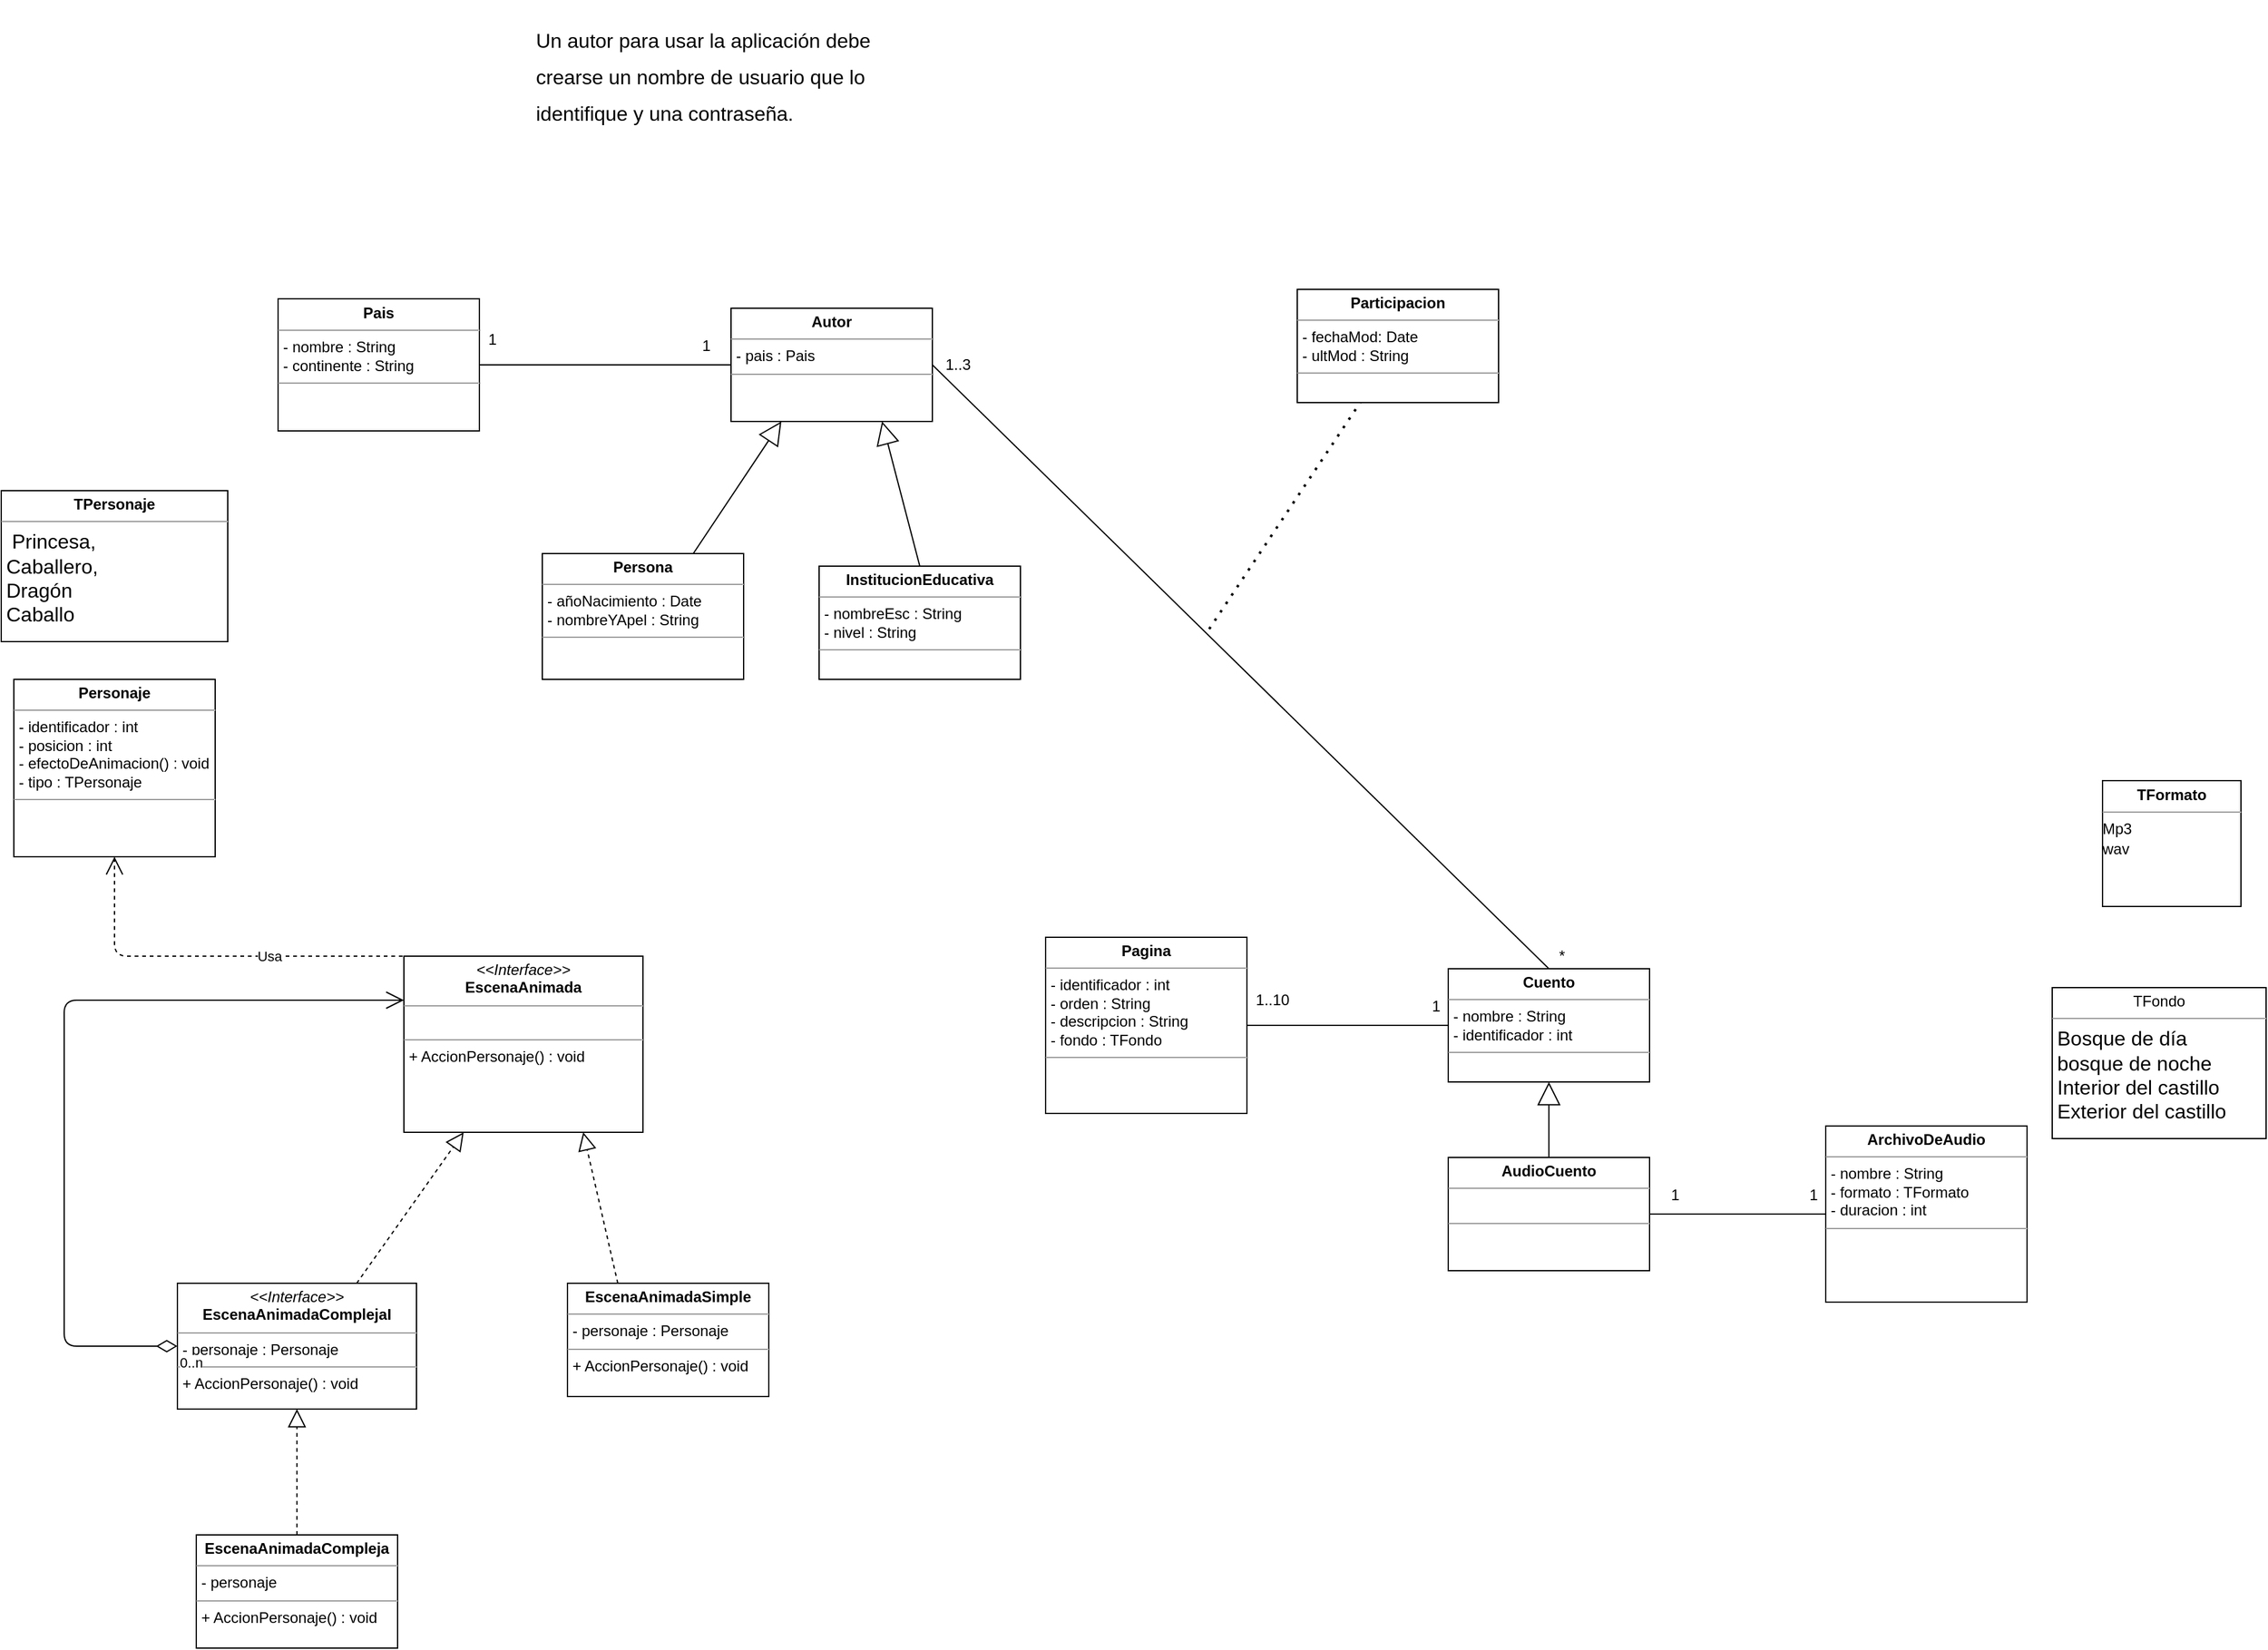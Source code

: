 <mxfile version="14.7.4" type="github">
  <diagram name="Page-1" id="c4acf3e9-155e-7222-9cf6-157b1a14988f">
    <mxGraphModel dx="1991" dy="1949" grid="1" gridSize="10" guides="1" tooltips="1" connect="1" arrows="1" fold="1" page="1" pageScale="1" pageWidth="850" pageHeight="1100" background="none" math="0" shadow="0">
      <root>
        <mxCell id="0" />
        <mxCell id="1" parent="0" />
        <mxCell id="IhCgR8m7eoDteuUtVqSt-2" value="&lt;p style=&quot;margin: 0px ; margin-top: 4px ; text-align: center&quot;&gt;&lt;b&gt;Cuento&lt;/b&gt;&lt;/p&gt;&lt;hr size=&quot;1&quot;&gt;&lt;p style=&quot;margin: 0px ; margin-left: 4px&quot;&gt;- nombre : String&lt;/p&gt;&lt;p style=&quot;margin: 0px ; margin-left: 4px&quot;&gt;- identificador : int&lt;/p&gt;&lt;hr size=&quot;1&quot;&gt;&lt;p style=&quot;margin: 0px ; margin-left: 4px&quot;&gt;&lt;br&gt;&lt;/p&gt;" style="verticalAlign=top;align=left;overflow=fill;fontSize=12;fontFamily=Helvetica;html=1;" vertex="1" parent="1">
          <mxGeometry x="780" y="230" width="160" height="90" as="geometry" />
        </mxCell>
        <mxCell id="IhCgR8m7eoDteuUtVqSt-3" value="&lt;p style=&quot;margin: 0px ; margin-top: 4px ; text-align: center&quot;&gt;&lt;b&gt;AudioCuento&lt;/b&gt;&lt;/p&gt;&lt;hr size=&quot;1&quot;&gt;&lt;p style=&quot;margin: 0px ; margin-left: 4px&quot;&gt;&lt;br&gt;&lt;/p&gt;&lt;hr size=&quot;1&quot;&gt;&lt;p style=&quot;margin: 0px ; margin-left: 4px&quot;&gt;&lt;br&gt;&lt;/p&gt;" style="verticalAlign=top;align=left;overflow=fill;fontSize=12;fontFamily=Helvetica;html=1;" vertex="1" parent="1">
          <mxGeometry x="780" y="380" width="160" height="90" as="geometry" />
        </mxCell>
        <mxCell id="IhCgR8m7eoDteuUtVqSt-4" value="&lt;p style=&quot;margin: 0px ; margin-top: 4px ; text-align: center&quot;&gt;&lt;b&gt;TFormato&lt;/b&gt;&lt;/p&gt;&lt;hr size=&quot;1&quot;&gt;&lt;div style=&quot;height: 2px&quot;&gt;Mp3&lt;/div&gt;&lt;div style=&quot;height: 2px&quot;&gt;&lt;br&gt;&lt;/div&gt;&lt;div style=&quot;height: 2px&quot;&gt;&lt;br&gt;&lt;/div&gt;&lt;div style=&quot;height: 2px&quot;&gt;&lt;br&gt;&lt;/div&gt;&lt;div style=&quot;height: 2px&quot;&gt;&lt;br&gt;&lt;/div&gt;&lt;div style=&quot;height: 2px&quot;&gt;&lt;br&gt;&lt;/div&gt;&lt;div style=&quot;height: 2px&quot;&gt;&lt;br&gt;&lt;/div&gt;&lt;div style=&quot;height: 2px&quot;&gt;&lt;br&gt;&lt;/div&gt;&lt;div style=&quot;height: 2px&quot;&gt;wav&lt;/div&gt;" style="verticalAlign=top;align=left;overflow=fill;fontSize=12;fontFamily=Helvetica;html=1;" vertex="1" parent="1">
          <mxGeometry x="1300" y="80.5" width="110" height="100" as="geometry" />
        </mxCell>
        <mxCell id="IhCgR8m7eoDteuUtVqSt-5" value="" style="endArrow=block;endSize=16;endFill=0;html=1;entryX=0.5;entryY=1;entryDx=0;entryDy=0;exitX=0.5;exitY=0;exitDx=0;exitDy=0;" edge="1" parent="1" source="IhCgR8m7eoDteuUtVqSt-3" target="IhCgR8m7eoDteuUtVqSt-2">
          <mxGeometry width="160" relative="1" as="geometry">
            <mxPoint x="650" y="215" as="sourcePoint" />
            <mxPoint x="810" y="215" as="targetPoint" />
          </mxGeometry>
        </mxCell>
        <mxCell id="IhCgR8m7eoDteuUtVqSt-6" value="&lt;p style=&quot;margin: 0px ; margin-top: 4px ; text-align: center&quot;&gt;&lt;b&gt;ArchivoDeAudio&lt;/b&gt;&lt;/p&gt;&lt;hr size=&quot;1&quot;&gt;&lt;p style=&quot;margin: 0px ; margin-left: 4px&quot;&gt;- nombre : String&lt;/p&gt;&lt;p style=&quot;margin: 0px ; margin-left: 4px&quot;&gt;- formato : TFormato&lt;/p&gt;&lt;p style=&quot;margin: 0px ; margin-left: 4px&quot;&gt;- duracion : int&lt;/p&gt;&lt;hr size=&quot;1&quot;&gt;&lt;p style=&quot;margin: 0px ; margin-left: 4px&quot;&gt;&lt;br&gt;&lt;/p&gt;" style="verticalAlign=top;align=left;overflow=fill;fontSize=12;fontFamily=Helvetica;html=1;" vertex="1" parent="1">
          <mxGeometry x="1080" y="355" width="160" height="140" as="geometry" />
        </mxCell>
        <mxCell id="IhCgR8m7eoDteuUtVqSt-7" value="" style="endArrow=none;html=1;exitX=1;exitY=0.5;exitDx=0;exitDy=0;entryX=0;entryY=0.5;entryDx=0;entryDy=0;" edge="1" parent="1" source="IhCgR8m7eoDteuUtVqSt-3" target="IhCgR8m7eoDteuUtVqSt-6">
          <mxGeometry width="50" height="50" relative="1" as="geometry">
            <mxPoint x="730" y="265" as="sourcePoint" />
            <mxPoint x="780" y="215" as="targetPoint" />
          </mxGeometry>
        </mxCell>
        <mxCell id="IhCgR8m7eoDteuUtVqSt-8" value="1" style="text;html=1;align=center;verticalAlign=middle;resizable=0;points=[];autosize=1;strokeColor=none;" vertex="1" parent="1">
          <mxGeometry x="950" y="400" width="20" height="20" as="geometry" />
        </mxCell>
        <mxCell id="IhCgR8m7eoDteuUtVqSt-9" value="1" style="text;html=1;align=center;verticalAlign=middle;resizable=0;points=[];autosize=1;strokeColor=none;" vertex="1" parent="1">
          <mxGeometry x="1060" y="400" width="20" height="20" as="geometry" />
        </mxCell>
        <mxCell id="IhCgR8m7eoDteuUtVqSt-12" value="&lt;p style=&quot;margin: 0px ; margin-top: 4px ; text-align: center&quot;&gt;&lt;b&gt;Pagina&lt;/b&gt;&lt;/p&gt;&lt;hr size=&quot;1&quot;&gt;&lt;p style=&quot;margin: 0px ; margin-left: 4px&quot;&gt;- identificador : int&lt;/p&gt;&lt;p style=&quot;margin: 0px ; margin-left: 4px&quot;&gt;- orden : String&lt;/p&gt;&lt;p style=&quot;margin: 0px ; margin-left: 4px&quot;&gt;- descripcion : String&lt;/p&gt;&lt;p style=&quot;margin: 0px ; margin-left: 4px&quot;&gt;- fondo : TFondo&lt;/p&gt;&lt;hr size=&quot;1&quot;&gt;&lt;p style=&quot;margin: 0px ; margin-left: 4px&quot;&gt;&lt;br&gt;&lt;/p&gt;" style="verticalAlign=top;align=left;overflow=fill;fontSize=12;fontFamily=Helvetica;html=1;" vertex="1" parent="1">
          <mxGeometry x="460" y="205" width="160" height="140" as="geometry" />
        </mxCell>
        <mxCell id="IhCgR8m7eoDteuUtVqSt-13" value="" style="endArrow=none;html=1;exitX=1;exitY=0.5;exitDx=0;exitDy=0;entryX=0;entryY=0.5;entryDx=0;entryDy=0;" edge="1" parent="1" source="IhCgR8m7eoDteuUtVqSt-12" target="IhCgR8m7eoDteuUtVqSt-2">
          <mxGeometry width="50" height="50" relative="1" as="geometry">
            <mxPoint x="730" y="265" as="sourcePoint" />
            <mxPoint x="780" y="215" as="targetPoint" />
          </mxGeometry>
        </mxCell>
        <mxCell id="IhCgR8m7eoDteuUtVqSt-14" value="1..10" style="text;html=1;align=center;verticalAlign=middle;resizable=0;points=[];autosize=1;strokeColor=none;" vertex="1" parent="1">
          <mxGeometry x="620" y="245" width="40" height="20" as="geometry" />
        </mxCell>
        <mxCell id="IhCgR8m7eoDteuUtVqSt-15" value="1" style="text;html=1;align=center;verticalAlign=middle;resizable=0;points=[];autosize=1;strokeColor=none;" vertex="1" parent="1">
          <mxGeometry x="760" y="250" width="20" height="20" as="geometry" />
        </mxCell>
        <mxCell id="IhCgR8m7eoDteuUtVqSt-17" value="&lt;p style=&quot;margin: 0px ; margin-top: 4px ; text-align: center&quot;&gt;&lt;i&gt;&amp;lt;&amp;lt;Interface&amp;gt;&amp;gt;&lt;/i&gt;&lt;br&gt;&lt;b&gt;EscenaAnimada&lt;/b&gt;&lt;/p&gt;&lt;hr size=&quot;1&quot;&gt;&lt;p style=&quot;margin: 0px ; margin-left: 4px&quot;&gt;&lt;br&gt;&lt;/p&gt;&lt;hr size=&quot;1&quot;&gt;&lt;p style=&quot;margin: 0px ; margin-left: 4px&quot;&gt;+ AccionPersonaje() : void&lt;br&gt;&lt;/p&gt;" style="verticalAlign=top;align=left;overflow=fill;fontSize=12;fontFamily=Helvetica;html=1;" vertex="1" parent="1">
          <mxGeometry x="-50" y="220" width="190" height="140" as="geometry" />
        </mxCell>
        <mxCell id="IhCgR8m7eoDteuUtVqSt-19" value="&lt;p style=&quot;margin: 0px ; margin-top: 4px ; text-align: center&quot;&gt;&lt;b&gt;EscenaAnimadaSimple&lt;/b&gt;&lt;/p&gt;&lt;hr size=&quot;1&quot;&gt;&lt;p style=&quot;margin: 0px ; margin-left: 4px&quot;&gt;- personaje : Personaje&lt;/p&gt;&lt;hr size=&quot;1&quot;&gt;&lt;p style=&quot;margin: 0px ; margin-left: 4px&quot;&gt;+ AccionPersonaje() : void&lt;/p&gt;" style="verticalAlign=top;align=left;overflow=fill;fontSize=12;fontFamily=Helvetica;html=1;" vertex="1" parent="1">
          <mxGeometry x="80" y="480" width="160" height="90" as="geometry" />
        </mxCell>
        <mxCell id="IhCgR8m7eoDteuUtVqSt-21" value="&lt;p style=&quot;margin: 0px ; margin-top: 4px ; text-align: center&quot;&gt;&lt;i&gt;&amp;lt;&amp;lt;Interface&amp;gt;&amp;gt;&lt;/i&gt;&lt;br&gt;&lt;b&gt;EscenaAnimadaComplejaI&lt;/b&gt;&lt;/p&gt;&lt;hr size=&quot;1&quot;&gt;&lt;p style=&quot;margin: 0px ; margin-left: 4px&quot;&gt;- personaje : Personaje&lt;/p&gt;&lt;hr size=&quot;1&quot;&gt;&lt;p style=&quot;margin: 0px ; margin-left: 4px&quot;&gt;+ AccionPersonaje() : void&lt;/p&gt;" style="verticalAlign=top;align=left;overflow=fill;fontSize=12;fontFamily=Helvetica;html=1;" vertex="1" parent="1">
          <mxGeometry x="-230" y="480" width="190" height="100" as="geometry" />
        </mxCell>
        <mxCell id="IhCgR8m7eoDteuUtVqSt-22" value="" style="endArrow=block;dashed=1;endFill=0;endSize=12;html=1;entryX=0.75;entryY=1;entryDx=0;entryDy=0;exitX=0.25;exitY=0;exitDx=0;exitDy=0;" edge="1" parent="1" source="IhCgR8m7eoDteuUtVqSt-19" target="IhCgR8m7eoDteuUtVqSt-17">
          <mxGeometry width="160" relative="1" as="geometry">
            <mxPoint x="-60" y="490" as="sourcePoint" />
            <mxPoint x="100" y="490" as="targetPoint" />
          </mxGeometry>
        </mxCell>
        <mxCell id="IhCgR8m7eoDteuUtVqSt-23" value="" style="endArrow=block;dashed=1;endFill=0;endSize=12;html=1;entryX=0.25;entryY=1;entryDx=0;entryDy=0;exitX=0.75;exitY=0;exitDx=0;exitDy=0;" edge="1" parent="1" source="IhCgR8m7eoDteuUtVqSt-21" target="IhCgR8m7eoDteuUtVqSt-17">
          <mxGeometry width="160" relative="1" as="geometry">
            <mxPoint x="-50" y="500" as="sourcePoint" />
            <mxPoint x="110" y="500" as="targetPoint" />
          </mxGeometry>
        </mxCell>
        <mxCell id="IhCgR8m7eoDteuUtVqSt-24" value="&lt;p style=&quot;margin: 0px ; margin-top: 4px ; text-align: center&quot;&gt;&lt;b&gt;EscenaAnimadaCompleja&lt;/b&gt;&lt;/p&gt;&lt;hr size=&quot;1&quot;&gt;&lt;p style=&quot;margin: 0px ; margin-left: 4px&quot;&gt;- personaje&amp;nbsp;&lt;/p&gt;&lt;hr size=&quot;1&quot;&gt;&lt;p style=&quot;margin: 0px ; margin-left: 4px&quot;&gt;+ AccionPersonaje() : void&lt;/p&gt;" style="verticalAlign=top;align=left;overflow=fill;fontSize=12;fontFamily=Helvetica;html=1;" vertex="1" parent="1">
          <mxGeometry x="-215" y="680" width="160" height="90" as="geometry" />
        </mxCell>
        <mxCell id="IhCgR8m7eoDteuUtVqSt-25" value="" style="endArrow=block;dashed=1;endFill=0;endSize=12;html=1;entryX=0.5;entryY=1;entryDx=0;entryDy=0;exitX=0.5;exitY=0;exitDx=0;exitDy=0;" edge="1" parent="1" source="IhCgR8m7eoDteuUtVqSt-24" target="IhCgR8m7eoDteuUtVqSt-21">
          <mxGeometry width="160" relative="1" as="geometry">
            <mxPoint x="-177.5" y="710" as="sourcePoint" />
            <mxPoint x="-92.5" y="590" as="targetPoint" />
          </mxGeometry>
        </mxCell>
        <mxCell id="IhCgR8m7eoDteuUtVqSt-27" value="" style="endArrow=open;html=1;endSize=12;startArrow=diamondThin;startSize=14;startFill=0;edgeStyle=orthogonalEdgeStyle;exitX=0;exitY=0.5;exitDx=0;exitDy=0;entryX=0;entryY=0.25;entryDx=0;entryDy=0;" edge="1" parent="1" source="IhCgR8m7eoDteuUtVqSt-21" target="IhCgR8m7eoDteuUtVqSt-17">
          <mxGeometry relative="1" as="geometry">
            <mxPoint x="-290" y="500" as="sourcePoint" />
            <mxPoint x="-260" y="270" as="targetPoint" />
            <Array as="points">
              <mxPoint x="-320" y="530" />
              <mxPoint x="-320" y="255" />
            </Array>
          </mxGeometry>
        </mxCell>
        <mxCell id="IhCgR8m7eoDteuUtVqSt-28" value="0..n" style="edgeLabel;resizable=0;html=1;align=left;verticalAlign=top;" connectable="0" vertex="1" parent="IhCgR8m7eoDteuUtVqSt-27">
          <mxGeometry x="-1" relative="1" as="geometry" />
        </mxCell>
        <mxCell id="IhCgR8m7eoDteuUtVqSt-30" value="&lt;p style=&quot;margin: 0px ; margin-top: 4px ; text-align: center&quot;&gt;&lt;b&gt;Personaje&lt;/b&gt;&lt;/p&gt;&lt;hr size=&quot;1&quot;&gt;&lt;p style=&quot;margin: 0px ; margin-left: 4px&quot;&gt;- identificador : int&lt;/p&gt;&lt;p style=&quot;margin: 0px ; margin-left: 4px&quot;&gt;- posicion : int&lt;/p&gt;&lt;p style=&quot;margin: 0px ; margin-left: 4px&quot;&gt;- efectoDeAnimacion() : void&lt;/p&gt;&lt;p style=&quot;margin: 0px ; margin-left: 4px&quot;&gt;- tipo : TPersonaje&lt;/p&gt;&lt;hr size=&quot;1&quot;&gt;&lt;p style=&quot;margin: 0px ; margin-left: 4px&quot;&gt;&lt;br&gt;&lt;/p&gt;" style="verticalAlign=top;align=left;overflow=fill;fontSize=12;fontFamily=Helvetica;html=1;" vertex="1" parent="1">
          <mxGeometry x="-360" width="160" height="141" as="geometry" />
        </mxCell>
        <mxCell id="IhCgR8m7eoDteuUtVqSt-32" value="Usa" style="endArrow=open;endSize=12;dashed=1;html=1;entryX=0.5;entryY=1;entryDx=0;entryDy=0;exitX=0.5;exitY=0;exitDx=0;exitDy=0;" edge="1" parent="1" source="IhCgR8m7eoDteuUtVqSt-17" target="IhCgR8m7eoDteuUtVqSt-30">
          <mxGeometry width="160" relative="1" as="geometry">
            <mxPoint x="-310" y="260" as="sourcePoint" />
            <mxPoint x="-150" y="260" as="targetPoint" />
            <Array as="points">
              <mxPoint x="-280" y="220" />
            </Array>
            <mxPoint as="offset" />
          </mxGeometry>
        </mxCell>
        <mxCell id="IhCgR8m7eoDteuUtVqSt-34" value="&lt;p style=&quot;margin: 0px ; margin-top: 4px ; text-align: center&quot;&gt;&lt;b&gt;Autor&lt;/b&gt;&lt;/p&gt;&lt;hr size=&quot;1&quot;&gt;&lt;p style=&quot;margin: 0px ; margin-left: 4px&quot;&gt;- pais : Pais&lt;/p&gt;&lt;hr size=&quot;1&quot;&gt;&lt;p style=&quot;margin: 0px ; margin-left: 4px&quot;&gt;&lt;br&gt;&lt;/p&gt;" style="verticalAlign=top;align=left;overflow=fill;fontSize=12;fontFamily=Helvetica;html=1;" vertex="1" parent="1">
          <mxGeometry x="210" y="-295" width="160" height="90" as="geometry" />
        </mxCell>
        <mxCell id="IhCgR8m7eoDteuUtVqSt-35" value="&lt;p style=&quot;margin: 0px ; margin-top: 4px ; text-align: center&quot;&gt;&lt;b&gt;Pais&lt;/b&gt;&lt;/p&gt;&lt;hr size=&quot;1&quot;&gt;&lt;p style=&quot;margin: 0px ; margin-left: 4px&quot;&gt;- nombre : String&lt;/p&gt;&lt;p style=&quot;margin: 0px ; margin-left: 4px&quot;&gt;- continente : String&lt;/p&gt;&lt;hr size=&quot;1&quot;&gt;&lt;p style=&quot;margin: 0px ; margin-left: 4px&quot;&gt;&lt;br&gt;&lt;/p&gt;" style="verticalAlign=top;align=left;overflow=fill;fontSize=12;fontFamily=Helvetica;html=1;" vertex="1" parent="1">
          <mxGeometry x="-150" y="-302.5" width="160" height="105" as="geometry" />
        </mxCell>
        <mxCell id="IhCgR8m7eoDteuUtVqSt-36" value="&lt;p style=&quot;margin: 0px ; margin-top: 4px ; text-align: center&quot;&gt;&lt;b&gt;Persona&lt;/b&gt;&lt;/p&gt;&lt;hr size=&quot;1&quot;&gt;&lt;p style=&quot;margin: 0px ; margin-left: 4px&quot;&gt;- añoNacimiento : Date&lt;/p&gt;&lt;p style=&quot;margin: 0px ; margin-left: 4px&quot;&gt;- nombreYApel : String&lt;/p&gt;&lt;hr size=&quot;1&quot;&gt;&lt;p style=&quot;margin: 0px ; margin-left: 4px&quot;&gt;&lt;br&gt;&lt;/p&gt;" style="verticalAlign=top;align=left;overflow=fill;fontSize=12;fontFamily=Helvetica;html=1;" vertex="1" parent="1">
          <mxGeometry x="60" y="-100" width="160" height="100" as="geometry" />
        </mxCell>
        <mxCell id="IhCgR8m7eoDteuUtVqSt-37" value="&lt;p style=&quot;margin: 0px ; margin-top: 4px ; text-align: center&quot;&gt;&lt;b&gt;InstitucionEducativa&lt;/b&gt;&lt;/p&gt;&lt;hr size=&quot;1&quot;&gt;&lt;p style=&quot;margin: 0px ; margin-left: 4px&quot;&gt;- nombreEsc : String&lt;/p&gt;&lt;p style=&quot;margin: 0px ; margin-left: 4px&quot;&gt;- nivel : String&lt;/p&gt;&lt;hr size=&quot;1&quot;&gt;&lt;p style=&quot;margin: 0px ; margin-left: 4px&quot;&gt;&lt;br&gt;&lt;/p&gt;" style="verticalAlign=top;align=left;overflow=fill;fontSize=12;fontFamily=Helvetica;html=1;" vertex="1" parent="1">
          <mxGeometry x="280" y="-90" width="160" height="90" as="geometry" />
        </mxCell>
        <mxCell id="IhCgR8m7eoDteuUtVqSt-38" value="" style="endArrow=block;endSize=16;endFill=0;html=1;entryX=0.75;entryY=1;entryDx=0;entryDy=0;exitX=0.5;exitY=0;exitDx=0;exitDy=0;" edge="1" parent="1" source="IhCgR8m7eoDteuUtVqSt-37" target="IhCgR8m7eoDteuUtVqSt-34">
          <mxGeometry width="160" relative="1" as="geometry">
            <mxPoint x="-20" y="15" as="sourcePoint" />
            <mxPoint x="140" y="15" as="targetPoint" />
          </mxGeometry>
        </mxCell>
        <mxCell id="IhCgR8m7eoDteuUtVqSt-39" value="" style="endArrow=block;endSize=16;endFill=0;html=1;entryX=0.25;entryY=1;entryDx=0;entryDy=0;exitX=0.75;exitY=0;exitDx=0;exitDy=0;" edge="1" parent="1" source="IhCgR8m7eoDteuUtVqSt-36" target="IhCgR8m7eoDteuUtVqSt-34">
          <mxGeometry width="160" relative="1" as="geometry">
            <mxPoint x="-10" y="25" as="sourcePoint" />
            <mxPoint x="150" y="25" as="targetPoint" />
          </mxGeometry>
        </mxCell>
        <mxCell id="IhCgR8m7eoDteuUtVqSt-40" value="" style="endArrow=none;html=1;exitX=1;exitY=0.5;exitDx=0;exitDy=0;entryX=0.5;entryY=0;entryDx=0;entryDy=0;" edge="1" parent="1" source="IhCgR8m7eoDteuUtVqSt-34" target="IhCgR8m7eoDteuUtVqSt-2">
          <mxGeometry width="50" height="50" relative="1" as="geometry">
            <mxPoint x="810" as="sourcePoint" />
            <mxPoint x="860" y="-50" as="targetPoint" />
          </mxGeometry>
        </mxCell>
        <mxCell id="IhCgR8m7eoDteuUtVqSt-41" value="1..3" style="text;html=1;align=center;verticalAlign=middle;resizable=0;points=[];autosize=1;strokeColor=none;" vertex="1" parent="1">
          <mxGeometry x="370" y="-260" width="40" height="20" as="geometry" />
        </mxCell>
        <mxCell id="IhCgR8m7eoDteuUtVqSt-42" value="*" style="text;html=1;align=center;verticalAlign=middle;resizable=0;points=[];autosize=1;strokeColor=none;" vertex="1" parent="1">
          <mxGeometry x="860" y="210" width="20" height="20" as="geometry" />
        </mxCell>
        <mxCell id="IhCgR8m7eoDteuUtVqSt-43" value="" style="endArrow=none;dashed=1;html=1;dashPattern=1 3;strokeWidth=2;" edge="1" parent="1" target="IhCgR8m7eoDteuUtVqSt-44">
          <mxGeometry width="50" height="50" relative="1" as="geometry">
            <mxPoint x="590" y="-40" as="sourcePoint" />
            <mxPoint x="680" y="-120" as="targetPoint" />
          </mxGeometry>
        </mxCell>
        <mxCell id="IhCgR8m7eoDteuUtVqSt-44" value="&lt;p style=&quot;margin: 0px ; margin-top: 4px ; text-align: center&quot;&gt;&lt;b&gt;Participacion&lt;/b&gt;&lt;/p&gt;&lt;hr size=&quot;1&quot;&gt;&lt;p style=&quot;margin: 0px ; margin-left: 4px&quot;&gt;- fechaMod: Date&lt;/p&gt;&lt;p style=&quot;margin: 0px ; margin-left: 4px&quot;&gt;- ultMod : String&lt;/p&gt;&lt;hr size=&quot;1&quot;&gt;&lt;p style=&quot;margin: 0px ; margin-left: 4px&quot;&gt;&lt;br&gt;&lt;/p&gt;" style="verticalAlign=top;align=left;overflow=fill;fontSize=12;fontFamily=Helvetica;html=1;" vertex="1" parent="1">
          <mxGeometry x="660" y="-310" width="160" height="90" as="geometry" />
        </mxCell>
        <mxCell id="IhCgR8m7eoDteuUtVqSt-45" value="" style="endArrow=none;html=1;exitX=1;exitY=0.5;exitDx=0;exitDy=0;entryX=0;entryY=0.5;entryDx=0;entryDy=0;" edge="1" parent="1" source="IhCgR8m7eoDteuUtVqSt-35" target="IhCgR8m7eoDteuUtVqSt-34">
          <mxGeometry width="50" height="50" relative="1" as="geometry">
            <mxPoint x="480" y="10" as="sourcePoint" />
            <mxPoint x="530" y="-40" as="targetPoint" />
          </mxGeometry>
        </mxCell>
        <mxCell id="IhCgR8m7eoDteuUtVqSt-46" value="1" style="text;html=1;align=center;verticalAlign=middle;resizable=0;points=[];autosize=1;strokeColor=none;" vertex="1" parent="1">
          <mxGeometry x="10" y="-280" width="20" height="20" as="geometry" />
        </mxCell>
        <mxCell id="IhCgR8m7eoDteuUtVqSt-47" value="1" style="text;html=1;align=center;verticalAlign=middle;resizable=0;points=[];autosize=1;strokeColor=none;" vertex="1" parent="1">
          <mxGeometry x="180" y="-275" width="20" height="20" as="geometry" />
        </mxCell>
        <mxCell id="IhCgR8m7eoDteuUtVqSt-48" value="&lt;h1&gt;&lt;span style=&quot;font-weight: normal&quot; id=&quot;docs-internal-guid-1d22c455-7fff-f7f7-e5ab-efd5f45f2533&quot;&gt;&lt;span style=&quot;font-size: 12pt ; font-family: &amp;#34;arial&amp;#34; ; background-color: transparent ; vertical-align: baseline&quot;&gt;Un autor para usar la aplicación debe crearse un nombre de usuario que lo identifique y una contraseña.&lt;/span&gt;&lt;/span&gt;&lt;br&gt;&lt;/h1&gt;" style="text;html=1;strokeColor=none;fillColor=none;spacing=5;spacingTop=-20;whiteSpace=wrap;overflow=hidden;rounded=0;" vertex="1" parent="1">
          <mxGeometry x="50" y="-530" width="280" height="120" as="geometry" />
        </mxCell>
        <mxCell id="IhCgR8m7eoDteuUtVqSt-52" value="&lt;p style=&quot;margin: 0px ; margin-top: 4px ; text-align: center&quot;&gt;TFondo&lt;/p&gt;&lt;hr size=&quot;1&quot;&gt;&lt;p style=&quot;margin: 0px ; margin-left: 4px&quot;&gt;&lt;span id=&quot;docs-internal-guid-d3cd7e1b-7fff-b3b3-6343-06b9b7c2117d&quot;&gt;&lt;span style=&quot;font-size: 12pt ; font-family: &amp;#34;arial&amp;#34; ; background-color: transparent ; vertical-align: baseline&quot;&gt;Bosque de día&lt;/span&gt;&lt;/span&gt;&lt;/p&gt;&lt;p style=&quot;margin: 0px ; margin-left: 4px&quot;&gt;&lt;span&gt;&lt;span style=&quot;font-size: 12pt ; font-family: &amp;#34;arial&amp;#34; ; background-color: transparent ; vertical-align: baseline&quot;&gt;bosque de noche&amp;nbsp;&lt;/span&gt;&lt;/span&gt;&lt;/p&gt;&lt;p style=&quot;margin: 0px ; margin-left: 4px&quot;&gt;&lt;span&gt;&lt;span style=&quot;font-size: 12pt ; font-family: &amp;#34;arial&amp;#34; ; background-color: transparent ; vertical-align: baseline&quot;&gt;Interior del castillo&lt;/span&gt;&lt;/span&gt;&lt;/p&gt;&lt;p style=&quot;margin: 0px ; margin-left: 4px&quot;&gt;&lt;span&gt;&lt;span style=&quot;font-size: 12pt ; font-family: &amp;#34;arial&amp;#34; ; background-color: transparent ; vertical-align: baseline&quot;&gt;Exterior del castillo&lt;/span&gt;&lt;/span&gt;&lt;br&gt;&lt;/p&gt;" style="verticalAlign=top;align=left;overflow=fill;fontSize=12;fontFamily=Helvetica;html=1;" vertex="1" parent="1">
          <mxGeometry x="1260" y="245" width="170" height="120" as="geometry" />
        </mxCell>
        <mxCell id="IhCgR8m7eoDteuUtVqSt-54" value="&lt;p style=&quot;margin: 0px ; margin-top: 4px ; text-align: center&quot;&gt;&lt;b&gt;TPersonaje&lt;/b&gt;&lt;/p&gt;&lt;hr size=&quot;1&quot;&gt;&lt;p style=&quot;margin: 0px ; margin-left: 4px&quot;&gt;&lt;span id=&quot;docs-internal-guid-c3144672-7fff-ef1c-80cd-0a7659bac6ec&quot;&gt;&lt;span style=&quot;font-size: 12pt ; font-family: &amp;#34;arial&amp;#34; ; background-color: transparent ; vertical-align: baseline&quot;&gt;&amp;nbsp;Princesa,&lt;/span&gt;&lt;/span&gt;&lt;/p&gt;&lt;p style=&quot;margin: 0px ; margin-left: 4px&quot;&gt;&lt;span&gt;&lt;span style=&quot;font-size: 12pt ; font-family: &amp;#34;arial&amp;#34; ; background-color: transparent ; vertical-align: baseline&quot;&gt;Caballero,&amp;nbsp;&lt;/span&gt;&lt;/span&gt;&lt;/p&gt;&lt;p style=&quot;margin: 0px ; margin-left: 4px&quot;&gt;&lt;span&gt;&lt;span style=&quot;font-size: 12pt ; font-family: &amp;#34;arial&amp;#34; ; background-color: transparent ; vertical-align: baseline&quot;&gt;Dragón&lt;/span&gt;&lt;/span&gt;&lt;/p&gt;&lt;p style=&quot;margin: 0px ; margin-left: 4px&quot;&gt;&lt;span&gt;&lt;span style=&quot;font-size: 12pt ; font-family: &amp;#34;arial&amp;#34; ; background-color: transparent ; vertical-align: baseline&quot;&gt;Caballo&lt;/span&gt;&lt;/span&gt;&lt;br&gt;&lt;/p&gt;" style="verticalAlign=top;align=left;overflow=fill;fontSize=12;fontFamily=Helvetica;html=1;" vertex="1" parent="1">
          <mxGeometry x="-370" y="-150" width="180" height="120" as="geometry" />
        </mxCell>
      </root>
    </mxGraphModel>
  </diagram>
</mxfile>
